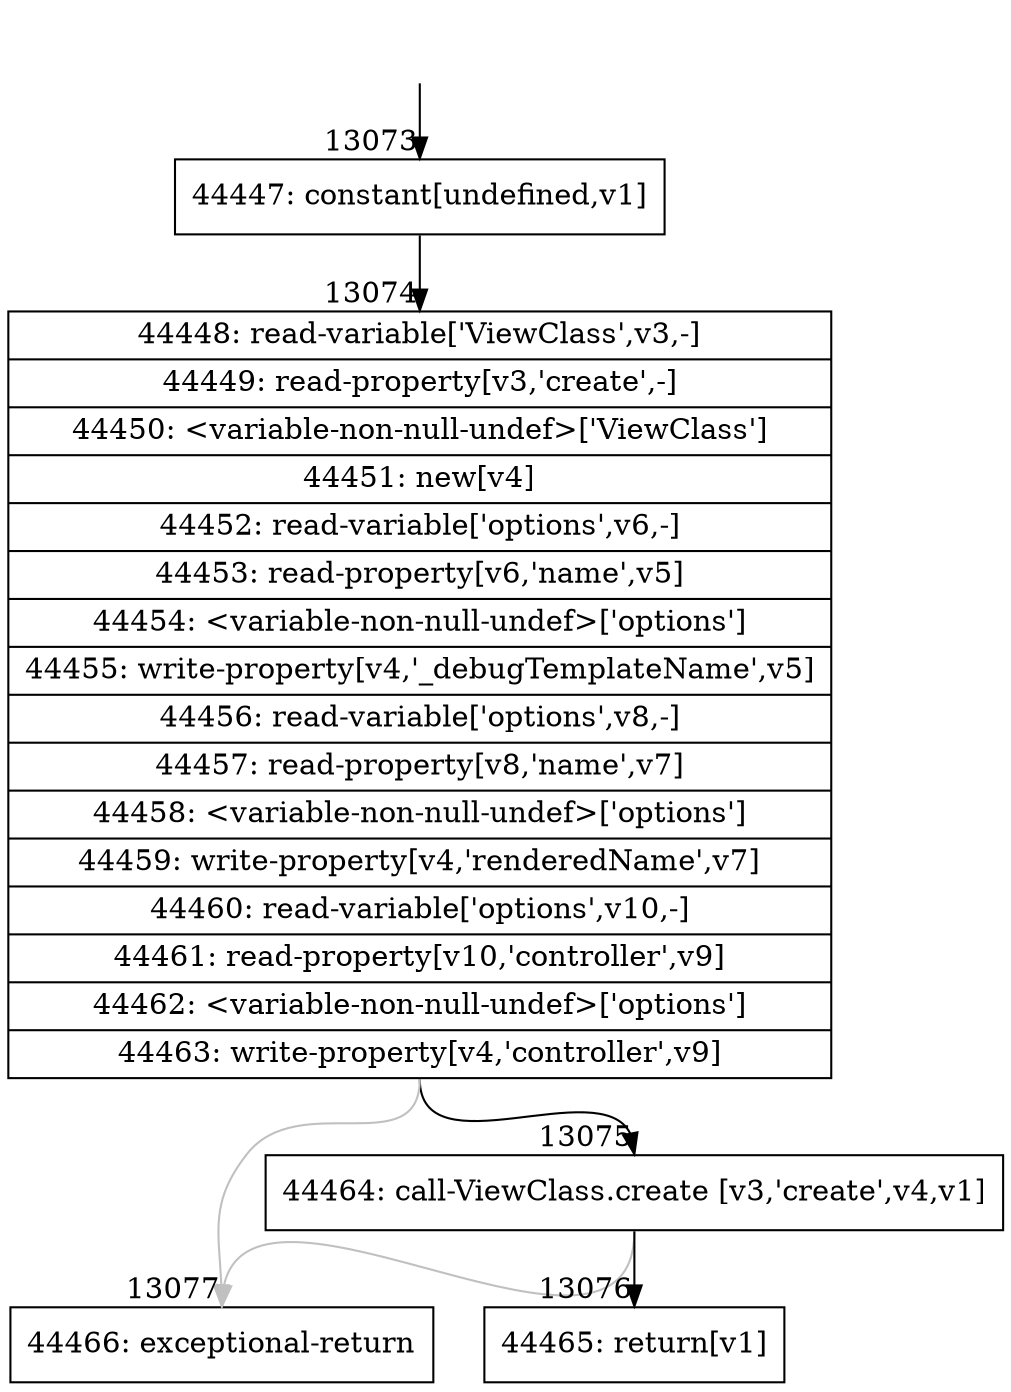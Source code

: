 digraph {
rankdir="TD"
BB_entry1077[shape=none,label=""];
BB_entry1077 -> BB13073 [tailport=s, headport=n, headlabel="    13073"]
BB13073 [shape=record label="{44447: constant[undefined,v1]}" ] 
BB13073 -> BB13074 [tailport=s, headport=n, headlabel="      13074"]
BB13074 [shape=record label="{44448: read-variable['ViewClass',v3,-]|44449: read-property[v3,'create',-]|44450: \<variable-non-null-undef\>['ViewClass']|44451: new[v4]|44452: read-variable['options',v6,-]|44453: read-property[v6,'name',v5]|44454: \<variable-non-null-undef\>['options']|44455: write-property[v4,'_debugTemplateName',v5]|44456: read-variable['options',v8,-]|44457: read-property[v8,'name',v7]|44458: \<variable-non-null-undef\>['options']|44459: write-property[v4,'renderedName',v7]|44460: read-variable['options',v10,-]|44461: read-property[v10,'controller',v9]|44462: \<variable-non-null-undef\>['options']|44463: write-property[v4,'controller',v9]}" ] 
BB13074 -> BB13075 [tailport=s, headport=n, headlabel="      13075"]
BB13074 -> BB13077 [tailport=s, headport=n, color=gray, headlabel="      13077"]
BB13075 [shape=record label="{44464: call-ViewClass.create [v3,'create',v4,v1]}" ] 
BB13075 -> BB13076 [tailport=s, headport=n, headlabel="      13076"]
BB13075 -> BB13077 [tailport=s, headport=n, color=gray]
BB13076 [shape=record label="{44465: return[v1]}" ] 
BB13077 [shape=record label="{44466: exceptional-return}" ] 
//#$~ 24669
}
